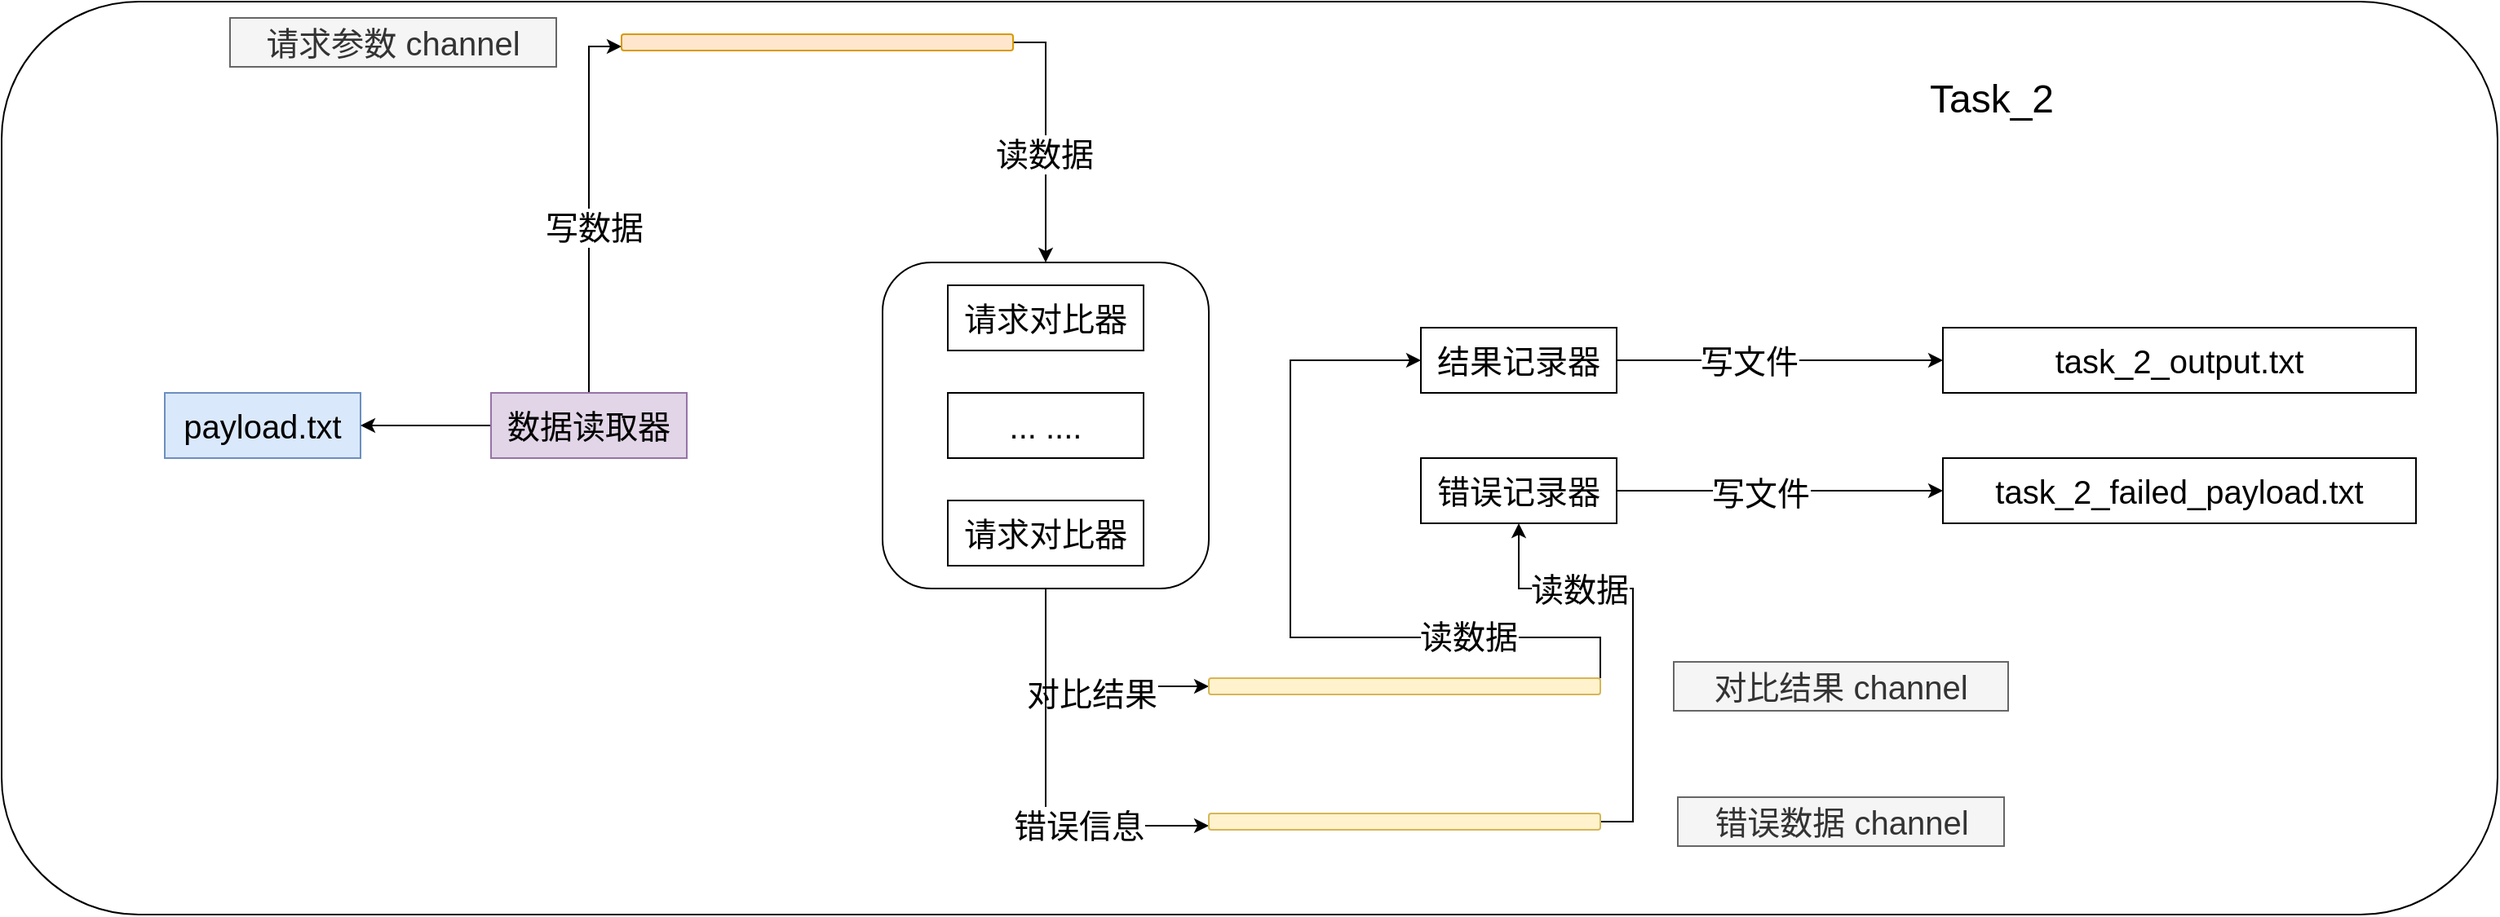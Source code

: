 <mxfile version="27.1.4">
  <diagram name="第 1 页" id="gOwj-vQniG3H-YBWemjl">
    <mxGraphModel dx="2249" dy="1253" grid="1" gridSize="10" guides="1" tooltips="1" connect="1" arrows="1" fold="1" page="1" pageScale="1" pageWidth="4800" pageHeight="4800" math="0" shadow="0">
      <root>
        <mxCell id="0" />
        <mxCell id="1" parent="0" />
        <mxCell id="X8sbBprj1SlT98JKXLwf-49" value="" style="rounded=1;whiteSpace=wrap;html=1;" vertex="1" parent="1">
          <mxGeometry x="380" y="740" width="1530" height="560" as="geometry" />
        </mxCell>
        <mxCell id="X8sbBprj1SlT98JKXLwf-50" style="edgeStyle=orthogonalEdgeStyle;rounded=0;orthogonalLoop=1;jettySize=auto;html=1;exitX=0.5;exitY=1;exitDx=0;exitDy=0;entryX=0;entryY=0.5;entryDx=0;entryDy=0;" edge="1" parent="1" source="X8sbBprj1SlT98JKXLwf-54" target="X8sbBprj1SlT98JKXLwf-77">
          <mxGeometry relative="1" as="geometry" />
        </mxCell>
        <mxCell id="X8sbBprj1SlT98JKXLwf-51" value="对比结果" style="edgeLabel;html=1;align=center;verticalAlign=middle;resizable=0;points=[];fontSize=20;" vertex="1" connectable="0" parent="X8sbBprj1SlT98JKXLwf-50">
          <mxGeometry x="0.1" y="-4" relative="1" as="geometry">
            <mxPoint as="offset" />
          </mxGeometry>
        </mxCell>
        <mxCell id="X8sbBprj1SlT98JKXLwf-52" style="edgeStyle=orthogonalEdgeStyle;rounded=0;orthogonalLoop=1;jettySize=auto;html=1;exitX=0.5;exitY=1;exitDx=0;exitDy=0;entryX=0;entryY=0.75;entryDx=0;entryDy=0;" edge="1" parent="1" source="X8sbBprj1SlT98JKXLwf-54" target="X8sbBprj1SlT98JKXLwf-81">
          <mxGeometry relative="1" as="geometry" />
        </mxCell>
        <mxCell id="X8sbBprj1SlT98JKXLwf-53" value="错误信息" style="edgeLabel;html=1;align=center;verticalAlign=middle;resizable=0;points=[];fontSize=20;" vertex="1" connectable="0" parent="X8sbBprj1SlT98JKXLwf-52">
          <mxGeometry x="0.348" y="2" relative="1" as="geometry">
            <mxPoint y="1" as="offset" />
          </mxGeometry>
        </mxCell>
        <mxCell id="X8sbBprj1SlT98JKXLwf-54" value="" style="rounded=1;whiteSpace=wrap;html=1;" vertex="1" parent="1">
          <mxGeometry x="920" y="900" width="200" height="200" as="geometry" />
        </mxCell>
        <mxCell id="X8sbBprj1SlT98JKXLwf-55" value="payload.txt" style="rounded=0;whiteSpace=wrap;html=1;fillColor=#dae8fc;strokeColor=#6c8ebf;fontSize=20;" vertex="1" parent="1">
          <mxGeometry x="480" y="980" width="120" height="40" as="geometry" />
        </mxCell>
        <mxCell id="X8sbBprj1SlT98JKXLwf-56" value="请求对比器" style="rounded=0;whiteSpace=wrap;html=1;fontSize=20;" vertex="1" parent="1">
          <mxGeometry x="960" y="914" width="120" height="40" as="geometry" />
        </mxCell>
        <mxCell id="X8sbBprj1SlT98JKXLwf-57" value="task_2_output.txt" style="rounded=0;whiteSpace=wrap;html=1;fontSize=20;" vertex="1" parent="1">
          <mxGeometry x="1570" y="940" width="290" height="40" as="geometry" />
        </mxCell>
        <mxCell id="X8sbBprj1SlT98JKXLwf-58" value="task_2_failed_payload.txt" style="rounded=0;whiteSpace=wrap;html=1;fontSize=20;" vertex="1" parent="1">
          <mxGeometry x="1570" y="1020" width="290" height="40" as="geometry" />
        </mxCell>
        <mxCell id="X8sbBprj1SlT98JKXLwf-59" value="请求对比器" style="rounded=0;whiteSpace=wrap;html=1;fontSize=20;" vertex="1" parent="1">
          <mxGeometry x="960" y="1046" width="120" height="40" as="geometry" />
        </mxCell>
        <mxCell id="X8sbBprj1SlT98JKXLwf-60" style="edgeStyle=orthogonalEdgeStyle;rounded=0;orthogonalLoop=1;jettySize=auto;html=1;exitX=0;exitY=0.5;exitDx=0;exitDy=0;" edge="1" parent="1" source="X8sbBprj1SlT98JKXLwf-63" target="X8sbBprj1SlT98JKXLwf-55">
          <mxGeometry relative="1" as="geometry" />
        </mxCell>
        <mxCell id="X8sbBprj1SlT98JKXLwf-61" style="edgeStyle=orthogonalEdgeStyle;rounded=0;orthogonalLoop=1;jettySize=auto;html=1;exitX=0.5;exitY=0;exitDx=0;exitDy=0;entryX=0;entryY=0.75;entryDx=0;entryDy=0;" edge="1" parent="1" source="X8sbBprj1SlT98JKXLwf-63" target="X8sbBprj1SlT98JKXLwf-72">
          <mxGeometry relative="1" as="geometry" />
        </mxCell>
        <mxCell id="X8sbBprj1SlT98JKXLwf-62" value="写数据" style="edgeLabel;html=1;align=center;verticalAlign=middle;resizable=0;points=[];fontSize=20;" vertex="1" connectable="0" parent="X8sbBprj1SlT98JKXLwf-61">
          <mxGeometry x="-0.119" y="-3" relative="1" as="geometry">
            <mxPoint as="offset" />
          </mxGeometry>
        </mxCell>
        <mxCell id="X8sbBprj1SlT98JKXLwf-63" value="数据读取器" style="rounded=0;whiteSpace=wrap;html=1;fillColor=#e1d5e7;strokeColor=#9673a6;fontSize=20;" vertex="1" parent="1">
          <mxGeometry x="680" y="980" width="120" height="40" as="geometry" />
        </mxCell>
        <mxCell id="X8sbBprj1SlT98JKXLwf-64" style="edgeStyle=orthogonalEdgeStyle;rounded=0;orthogonalLoop=1;jettySize=auto;html=1;exitX=1;exitY=0.5;exitDx=0;exitDy=0;entryX=0;entryY=0.5;entryDx=0;entryDy=0;" edge="1" parent="1" source="X8sbBprj1SlT98JKXLwf-66" target="X8sbBprj1SlT98JKXLwf-57">
          <mxGeometry relative="1" as="geometry" />
        </mxCell>
        <mxCell id="X8sbBprj1SlT98JKXLwf-65" value="写文件" style="edgeLabel;html=1;align=center;verticalAlign=middle;resizable=0;points=[];fontSize=20;" vertex="1" connectable="0" parent="X8sbBprj1SlT98JKXLwf-64">
          <mxGeometry x="-0.19" relative="1" as="geometry">
            <mxPoint as="offset" />
          </mxGeometry>
        </mxCell>
        <mxCell id="X8sbBprj1SlT98JKXLwf-66" value="结果记录器" style="rounded=0;whiteSpace=wrap;html=1;fontSize=20;" vertex="1" parent="1">
          <mxGeometry x="1250" y="940" width="120" height="40" as="geometry" />
        </mxCell>
        <mxCell id="X8sbBprj1SlT98JKXLwf-67" style="edgeStyle=orthogonalEdgeStyle;rounded=0;orthogonalLoop=1;jettySize=auto;html=1;exitX=1;exitY=0.5;exitDx=0;exitDy=0;" edge="1" parent="1" source="X8sbBprj1SlT98JKXLwf-69" target="X8sbBprj1SlT98JKXLwf-58">
          <mxGeometry relative="1" as="geometry" />
        </mxCell>
        <mxCell id="X8sbBprj1SlT98JKXLwf-68" value="写文件" style="edgeLabel;html=1;align=center;verticalAlign=middle;resizable=0;points=[];fontSize=20;" vertex="1" connectable="0" parent="X8sbBprj1SlT98JKXLwf-67">
          <mxGeometry x="-0.12" y="-1" relative="1" as="geometry">
            <mxPoint as="offset" />
          </mxGeometry>
        </mxCell>
        <mxCell id="X8sbBprj1SlT98JKXLwf-69" value="错误记录器" style="rounded=0;whiteSpace=wrap;html=1;fontSize=20;" vertex="1" parent="1">
          <mxGeometry x="1250" y="1020" width="120" height="40" as="geometry" />
        </mxCell>
        <mxCell id="X8sbBprj1SlT98JKXLwf-70" style="edgeStyle=orthogonalEdgeStyle;rounded=0;orthogonalLoop=1;jettySize=auto;html=1;exitX=1;exitY=0.5;exitDx=0;exitDy=0;" edge="1" parent="1" source="X8sbBprj1SlT98JKXLwf-72" target="X8sbBprj1SlT98JKXLwf-54">
          <mxGeometry relative="1" as="geometry" />
        </mxCell>
        <mxCell id="X8sbBprj1SlT98JKXLwf-71" value="读数据" style="edgeLabel;html=1;align=center;verticalAlign=middle;resizable=0;points=[];fontSize=20;" vertex="1" connectable="0" parent="X8sbBprj1SlT98JKXLwf-70">
          <mxGeometry x="0.136" y="-1" relative="1" as="geometry">
            <mxPoint as="offset" />
          </mxGeometry>
        </mxCell>
        <mxCell id="X8sbBprj1SlT98JKXLwf-72" value="" style="rounded=1;whiteSpace=wrap;html=1;fillColor=#ffe6cc;strokeColor=#d79b00;" vertex="1" parent="1">
          <mxGeometry x="760" y="760" width="240" height="10" as="geometry" />
        </mxCell>
        <mxCell id="X8sbBprj1SlT98JKXLwf-73" value="请求参数 channel" style="text;html=1;align=center;verticalAlign=middle;whiteSpace=wrap;rounded=0;fontSize=20;fillColor=#f5f5f5;strokeColor=#666666;fontColor=#333333;" vertex="1" parent="1">
          <mxGeometry x="520" y="750" width="200" height="30" as="geometry" />
        </mxCell>
        <mxCell id="X8sbBprj1SlT98JKXLwf-74" value="... ...." style="rounded=0;whiteSpace=wrap;html=1;fontSize=20;" vertex="1" parent="1">
          <mxGeometry x="960" y="980" width="120" height="40" as="geometry" />
        </mxCell>
        <mxCell id="X8sbBprj1SlT98JKXLwf-75" style="edgeStyle=orthogonalEdgeStyle;rounded=0;orthogonalLoop=1;jettySize=auto;html=1;exitX=1;exitY=0;exitDx=0;exitDy=0;entryX=0;entryY=0.5;entryDx=0;entryDy=0;" edge="1" parent="1" source="X8sbBprj1SlT98JKXLwf-77" target="X8sbBprj1SlT98JKXLwf-66">
          <mxGeometry relative="1" as="geometry">
            <Array as="points">
              <mxPoint x="1360" y="1130" />
              <mxPoint x="1170" y="1130" />
              <mxPoint x="1170" y="960" />
            </Array>
          </mxGeometry>
        </mxCell>
        <mxCell id="X8sbBprj1SlT98JKXLwf-76" value="读数据" style="edgeLabel;html=1;align=center;verticalAlign=middle;resizable=0;points=[];fontSize=20;" vertex="1" connectable="0" parent="X8sbBprj1SlT98JKXLwf-75">
          <mxGeometry x="-0.542" y="-1" relative="1" as="geometry">
            <mxPoint as="offset" />
          </mxGeometry>
        </mxCell>
        <mxCell id="X8sbBprj1SlT98JKXLwf-77" value="" style="rounded=1;whiteSpace=wrap;html=1;fillColor=#fff2cc;strokeColor=#d6b656;" vertex="1" parent="1">
          <mxGeometry x="1120" y="1155" width="240" height="10" as="geometry" />
        </mxCell>
        <mxCell id="X8sbBprj1SlT98JKXLwf-78" value="对比结果 channel" style="text;html=1;align=center;verticalAlign=middle;whiteSpace=wrap;rounded=0;fontSize=20;fillColor=#f5f5f5;fontColor=#333333;strokeColor=#666666;" vertex="1" parent="1">
          <mxGeometry x="1405" y="1145" width="205" height="30" as="geometry" />
        </mxCell>
        <mxCell id="X8sbBprj1SlT98JKXLwf-79" style="edgeStyle=orthogonalEdgeStyle;rounded=0;orthogonalLoop=1;jettySize=auto;html=1;exitX=1;exitY=0.5;exitDx=0;exitDy=0;entryX=0.5;entryY=1;entryDx=0;entryDy=0;" edge="1" parent="1" source="X8sbBprj1SlT98JKXLwf-81" target="X8sbBprj1SlT98JKXLwf-69">
          <mxGeometry relative="1" as="geometry">
            <Array as="points">
              <mxPoint x="1380" y="1243" />
              <mxPoint x="1380" y="1100" />
              <mxPoint x="1310" y="1100" />
            </Array>
          </mxGeometry>
        </mxCell>
        <mxCell id="X8sbBprj1SlT98JKXLwf-80" value="读数据" style="edgeLabel;html=1;align=center;verticalAlign=middle;resizable=0;points=[];fontSize=20;" vertex="1" connectable="0" parent="X8sbBprj1SlT98JKXLwf-79">
          <mxGeometry x="0.436" relative="1" as="geometry">
            <mxPoint as="offset" />
          </mxGeometry>
        </mxCell>
        <mxCell id="X8sbBprj1SlT98JKXLwf-81" value="" style="rounded=1;whiteSpace=wrap;html=1;fillColor=#fff2cc;strokeColor=#d6b656;" vertex="1" parent="1">
          <mxGeometry x="1120" y="1238" width="240" height="10" as="geometry" />
        </mxCell>
        <mxCell id="X8sbBprj1SlT98JKXLwf-82" value="错误数据 channel" style="text;html=1;align=center;verticalAlign=middle;whiteSpace=wrap;rounded=0;fontSize=20;fillColor=#f5f5f5;fontColor=#333333;strokeColor=#666666;" vertex="1" parent="1">
          <mxGeometry x="1407.5" y="1228" width="200" height="30" as="geometry" />
        </mxCell>
        <mxCell id="X8sbBprj1SlT98JKXLwf-83" value="&lt;font style=&quot;font-size: 24px;&quot;&gt;Task_2&lt;/font&gt;" style="text;html=1;align=center;verticalAlign=middle;whiteSpace=wrap;rounded=0;" vertex="1" parent="1">
          <mxGeometry x="1450" y="760" width="300" height="80" as="geometry" />
        </mxCell>
      </root>
    </mxGraphModel>
  </diagram>
</mxfile>
